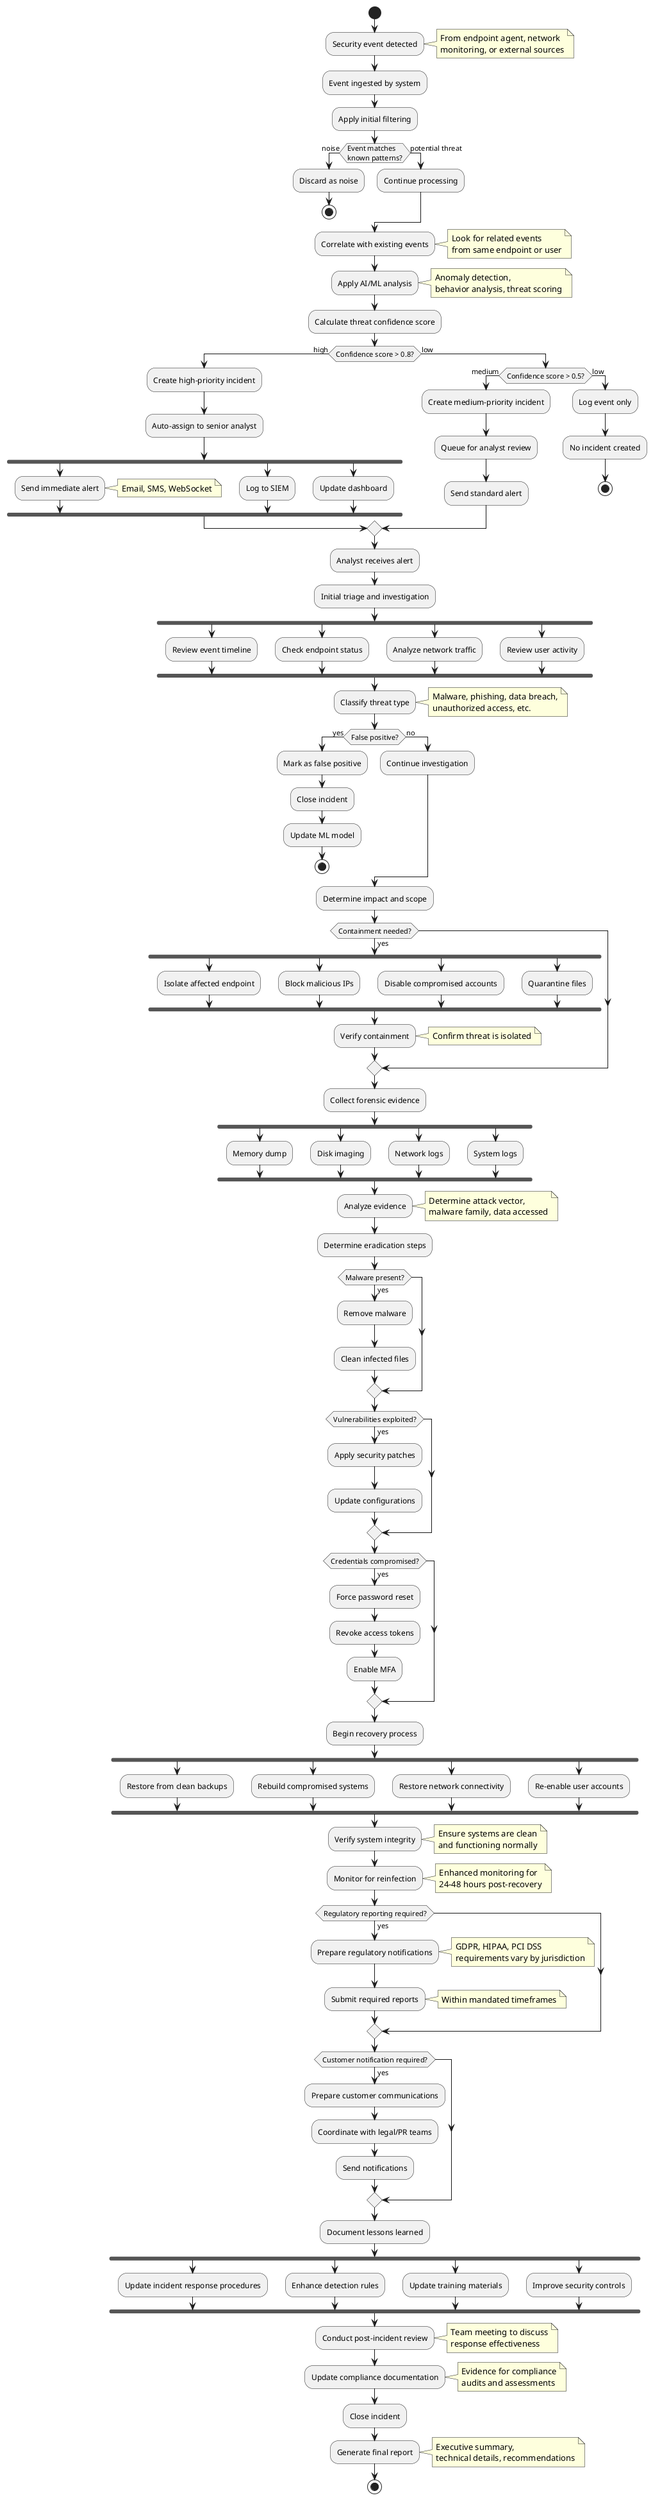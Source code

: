 
@startuml Incident Response Workflow
start

:Security event detected;
note right: From endpoint agent, network\nmonitoring, or external sources

:Event ingested by system;

:Apply initial filtering;
if (Event matches\nknown patterns?) then (noise)
    :Discard as noise;
    stop
else (potential threat)
    :Continue processing;
endif

:Correlate with existing events;
note right: Look for related events\nfrom same endpoint or user

:Apply AI/ML analysis;
note right: Anomaly detection,\nbehavior analysis, threat scoring

:Calculate threat confidence score;

if (Confidence score > 0.8?) then (high)
    :Create high-priority incident;
    :Auto-assign to senior analyst;

    fork
        :Send immediate alert;
        note right: Email, SMS, WebSocket
    fork again
        :Log to SIEM;
    fork again
        :Update dashboard;
    end fork

else (low)
    if (Confidence score > 0.5?) then (medium)
        :Create medium-priority incident;
        :Queue for analyst review;
        :Send standard alert;
    else (low)
        :Log event only;
        :No incident created;
        stop
    endif
endif

:Analyst receives alert;

:Initial triage and investigation;
fork
    :Review event timeline;
fork again
    :Check endpoint status;
fork again
    :Analyze network traffic;
fork again
    :Review user activity;
end fork

:Classify threat type;
note right: Malware, phishing, data breach,\nunauthorized access, etc.

if (False positive?) then (yes)
    :Mark as false positive;
    :Close incident;
    :Update ML model;
    stop
else (no)
    :Continue investigation;
endif

:Determine impact and scope;

if (Containment needed?) then (yes)
    fork
        :Isolate affected endpoint;
    fork again
        :Block malicious IPs;
    fork again
        :Disable compromised accounts;
    fork again
        :Quarantine files;
    end fork

    :Verify containment;
    note right: Confirm threat is isolated
endif

:Collect forensic evidence;
fork
    :Memory dump;
fork again
    :Disk imaging;
fork again
    :Network logs;
fork again
    :System logs;
end fork

:Analyze evidence;
note right: Determine attack vector,\nmalware family, data accessed

:Determine eradication steps;

if (Malware present?) then (yes)
    :Remove malware;
    :Clean infected files;
endif

if (Vulnerabilities exploited?) then (yes)
    :Apply security patches;
    :Update configurations;
endif

if (Credentials compromised?) then (yes)
    :Force password reset;
    :Revoke access tokens;
    :Enable MFA;
endif

:Begin recovery process;
fork
    :Restore from clean backups;
fork again
    :Rebuild compromised systems;
fork again
    :Restore network connectivity;
fork again
    :Re-enable user accounts;
end fork

:Verify system integrity;
note right: Ensure systems are clean\nand functioning normally

:Monitor for reinfection;
note right: Enhanced monitoring for\n24-48 hours post-recovery

if (Regulatory reporting required?) then (yes)
    :Prepare regulatory notifications;
    note right: GDPR, HIPAA, PCI DSS\nrequirements vary by jurisdiction

    :Submit required reports;
    note right: Within mandated timeframes
endif

if (Customer notification required?) then (yes)
    :Prepare customer communications;
    :Coordinate with legal/PR teams;
    :Send notifications;
endif

:Document lessons learned;
fork
    :Update incident response procedures;
fork again
    :Enhance detection rules;
fork again
    :Update training materials;
fork again
    :Improve security controls;
end fork

:Conduct post-incident review;
note right: Team meeting to discuss\nresponse effectiveness

:Update compliance documentation;
note right: Evidence for compliance\naudits and assessments

:Close incident;

:Generate final report;
note right: Executive summary,\ntechnical details, recommendations

stop

@enduml

